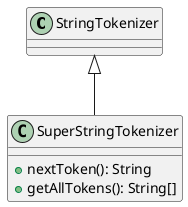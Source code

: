 @startuml
class StringTokenizer

class SuperStringTokenizer {
  + nextToken(): String
  + getAllTokens(): String[]
}

StringTokenizer <|-- SuperStringTokenizer
@enduml
